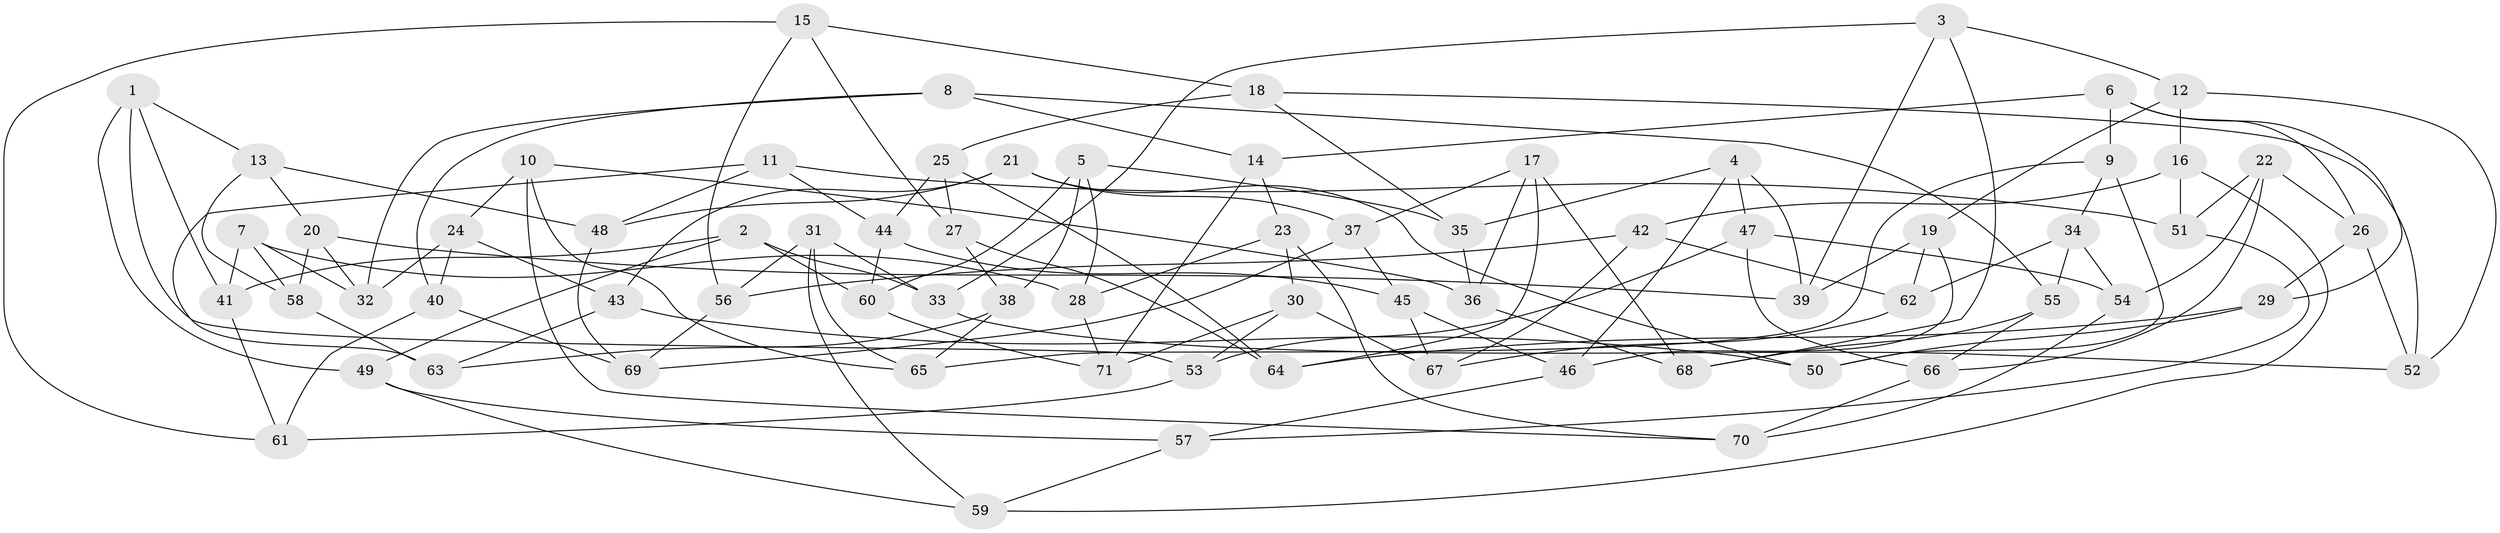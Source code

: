 // Generated by graph-tools (version 1.1) at 2025/11/02/27/25 16:11:43]
// undirected, 71 vertices, 142 edges
graph export_dot {
graph [start="1"]
  node [color=gray90,style=filled];
  1;
  2;
  3;
  4;
  5;
  6;
  7;
  8;
  9;
  10;
  11;
  12;
  13;
  14;
  15;
  16;
  17;
  18;
  19;
  20;
  21;
  22;
  23;
  24;
  25;
  26;
  27;
  28;
  29;
  30;
  31;
  32;
  33;
  34;
  35;
  36;
  37;
  38;
  39;
  40;
  41;
  42;
  43;
  44;
  45;
  46;
  47;
  48;
  49;
  50;
  51;
  52;
  53;
  54;
  55;
  56;
  57;
  58;
  59;
  60;
  61;
  62;
  63;
  64;
  65;
  66;
  67;
  68;
  69;
  70;
  71;
  1 -- 49;
  1 -- 13;
  1 -- 41;
  1 -- 53;
  2 -- 33;
  2 -- 49;
  2 -- 41;
  2 -- 60;
  3 -- 12;
  3 -- 39;
  3 -- 68;
  3 -- 33;
  4 -- 46;
  4 -- 47;
  4 -- 39;
  4 -- 35;
  5 -- 28;
  5 -- 35;
  5 -- 60;
  5 -- 38;
  6 -- 9;
  6 -- 29;
  6 -- 26;
  6 -- 14;
  7 -- 58;
  7 -- 32;
  7 -- 41;
  7 -- 28;
  8 -- 32;
  8 -- 14;
  8 -- 40;
  8 -- 55;
  9 -- 34;
  9 -- 65;
  9 -- 50;
  10 -- 65;
  10 -- 24;
  10 -- 36;
  10 -- 70;
  11 -- 51;
  11 -- 63;
  11 -- 44;
  11 -- 48;
  12 -- 16;
  12 -- 52;
  12 -- 19;
  13 -- 20;
  13 -- 48;
  13 -- 58;
  14 -- 71;
  14 -- 23;
  15 -- 27;
  15 -- 18;
  15 -- 61;
  15 -- 56;
  16 -- 59;
  16 -- 42;
  16 -- 51;
  17 -- 64;
  17 -- 68;
  17 -- 36;
  17 -- 37;
  18 -- 52;
  18 -- 25;
  18 -- 35;
  19 -- 39;
  19 -- 62;
  19 -- 46;
  20 -- 58;
  20 -- 39;
  20 -- 32;
  21 -- 43;
  21 -- 50;
  21 -- 48;
  21 -- 37;
  22 -- 26;
  22 -- 66;
  22 -- 51;
  22 -- 54;
  23 -- 70;
  23 -- 28;
  23 -- 30;
  24 -- 32;
  24 -- 43;
  24 -- 40;
  25 -- 64;
  25 -- 27;
  25 -- 44;
  26 -- 52;
  26 -- 29;
  27 -- 64;
  27 -- 38;
  28 -- 71;
  29 -- 50;
  29 -- 64;
  30 -- 71;
  30 -- 53;
  30 -- 67;
  31 -- 59;
  31 -- 33;
  31 -- 65;
  31 -- 56;
  33 -- 52;
  34 -- 55;
  34 -- 62;
  34 -- 54;
  35 -- 36;
  36 -- 68;
  37 -- 45;
  37 -- 69;
  38 -- 65;
  38 -- 63;
  40 -- 69;
  40 -- 61;
  41 -- 61;
  42 -- 56;
  42 -- 62;
  42 -- 67;
  43 -- 50;
  43 -- 63;
  44 -- 45;
  44 -- 60;
  45 -- 67;
  45 -- 46;
  46 -- 57;
  47 -- 53;
  47 -- 54;
  47 -- 66;
  48 -- 69;
  49 -- 57;
  49 -- 59;
  51 -- 57;
  53 -- 61;
  54 -- 70;
  55 -- 66;
  55 -- 68;
  56 -- 69;
  57 -- 59;
  58 -- 63;
  60 -- 71;
  62 -- 67;
  66 -- 70;
}
